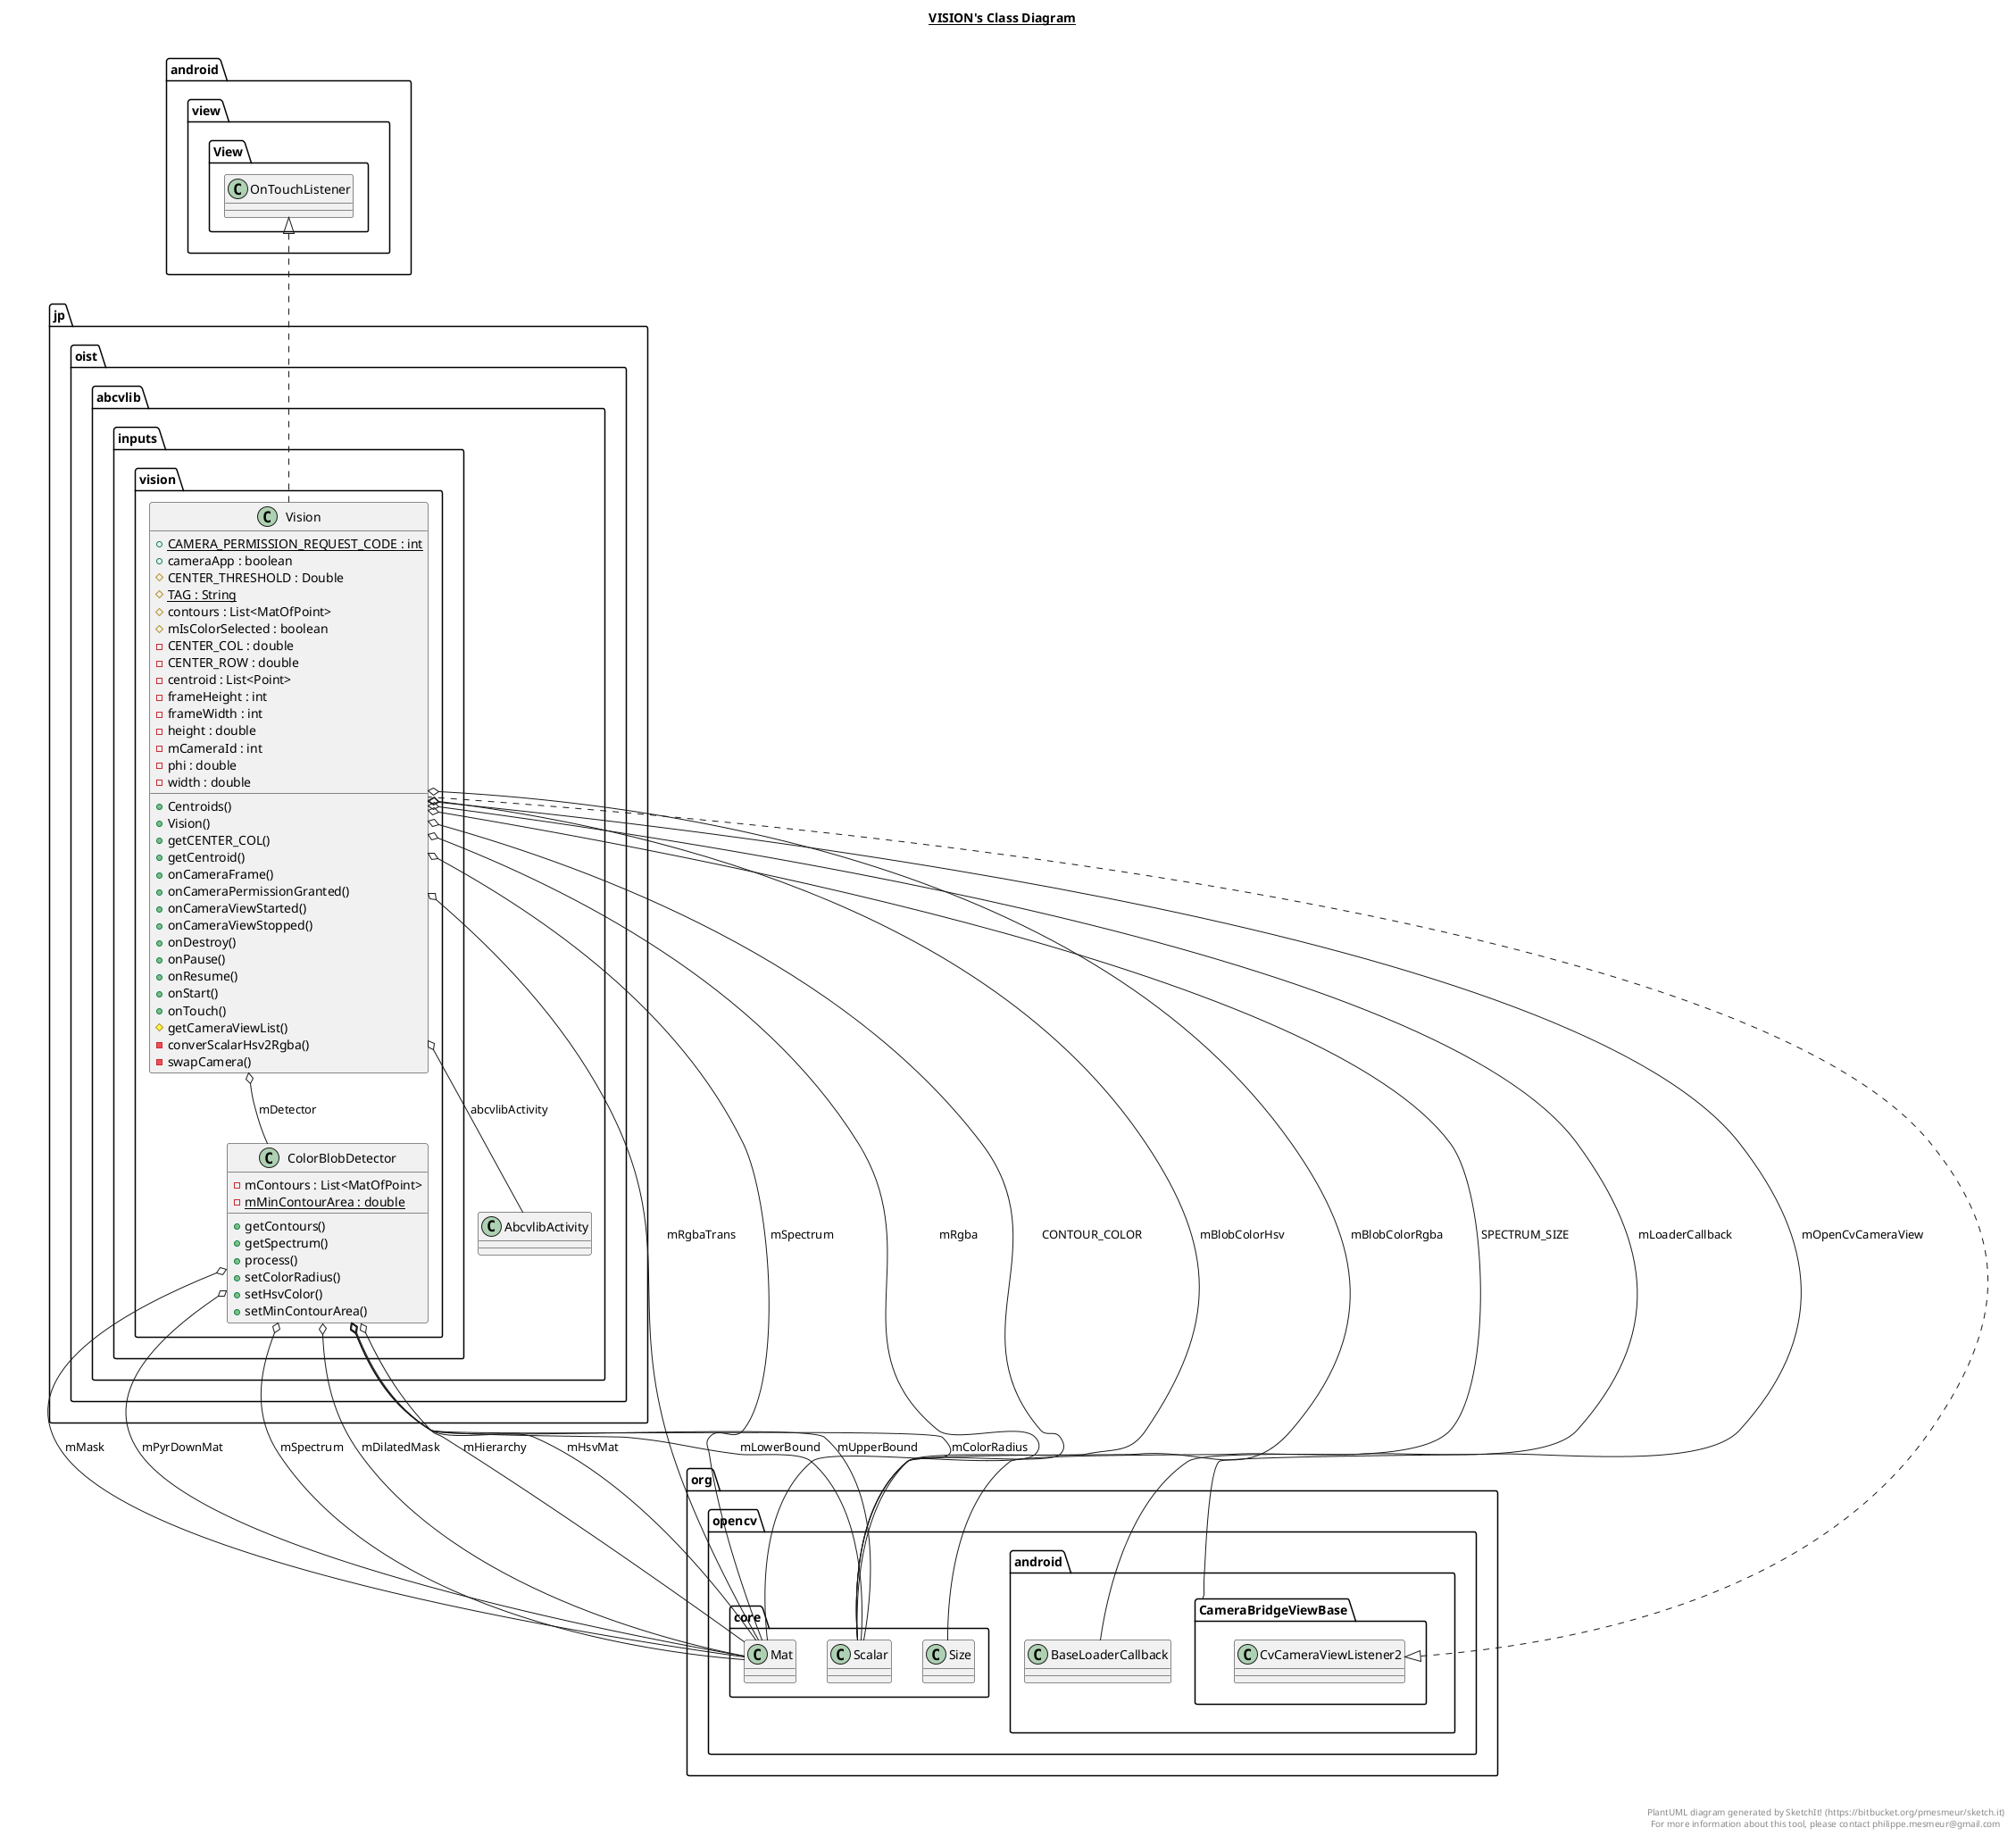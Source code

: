@startuml

title __VISION's Class Diagram__\n

  namespace jp.oist.abcvlib {
    namespace inputs {
      namespace vision {
        class jp.oist.abcvlib.inputs.vision.ColorBlobDetector {
            - mContours : List<MatOfPoint>
            {static} - mMinContourArea : double
            + getContours()
            + getSpectrum()
            + process()
            + setColorRadius()
            + setHsvColor()
            + setMinContourArea()
        }
      }
    }
  }
  

  namespace jp.oist.abcvlib {
    namespace inputs {
      namespace vision {
        class jp.oist.abcvlib.inputs.vision.Vision {
            {static} + CAMERA_PERMISSION_REQUEST_CODE : int
            + cameraApp : boolean
            # CENTER_THRESHOLD : Double
            {static} # TAG : String
            # contours : List<MatOfPoint>
            # mIsColorSelected : boolean
            - CENTER_COL : double
            - CENTER_ROW : double
            - centroid : List<Point>
            - frameHeight : int
            - frameWidth : int
            - height : double
            - mCameraId : int
            - phi : double
            - width : double
            + Centroids()
            + Vision()
            + getCENTER_COL()
            + getCentroid()
            + onCameraFrame()
            + onCameraPermissionGranted()
            + onCameraViewStarted()
            + onCameraViewStopped()
            + onDestroy()
            + onPause()
            + onResume()
            + onStart()
            + onTouch()
            # getCameraViewList()
            - converScalarHsv2Rgba()
            - swapCamera()
        }
      }
    }
  }
  

  jp.oist.abcvlib.inputs.vision.ColorBlobDetector o-- org.opencv.core.Mat : mDilatedMask
  jp.oist.abcvlib.inputs.vision.ColorBlobDetector o-- org.opencv.core.Mat : mHierarchy
  jp.oist.abcvlib.inputs.vision.ColorBlobDetector o-- org.opencv.core.Mat : mHsvMat
  jp.oist.abcvlib.inputs.vision.ColorBlobDetector o-- org.opencv.core.Mat : mMask
  jp.oist.abcvlib.inputs.vision.ColorBlobDetector o-- org.opencv.core.Mat : mPyrDownMat
  jp.oist.abcvlib.inputs.vision.ColorBlobDetector o-- org.opencv.core.Scalar : mColorRadius
  jp.oist.abcvlib.inputs.vision.ColorBlobDetector o-- org.opencv.core.Scalar : mLowerBound
  jp.oist.abcvlib.inputs.vision.ColorBlobDetector o-- org.opencv.core.Mat : mSpectrum
  jp.oist.abcvlib.inputs.vision.ColorBlobDetector o-- org.opencv.core.Scalar : mUpperBound
  jp.oist.abcvlib.inputs.vision.Vision .up.|> android.view.View.OnTouchListener
  jp.oist.abcvlib.inputs.vision.Vision .up.|> org.opencv.android.CameraBridgeViewBase.CvCameraViewListener2
  jp.oist.abcvlib.inputs.vision.Vision o-- org.opencv.android.CameraBridgeViewBase : mOpenCvCameraView
  jp.oist.abcvlib.inputs.vision.Vision o-- org.opencv.core.Mat : mRgba
  jp.oist.abcvlib.inputs.vision.Vision o-- org.opencv.core.Mat : mRgbaTrans
  jp.oist.abcvlib.inputs.vision.Vision o-- org.opencv.core.Scalar : CONTOUR_COLOR
  jp.oist.abcvlib.inputs.vision.Vision o-- org.opencv.core.Size : SPECTRUM_SIZE
  jp.oist.abcvlib.inputs.vision.Vision o-- org.opencv.core.Scalar : mBlobColorHsv
  jp.oist.abcvlib.inputs.vision.Vision o-- org.opencv.core.Scalar : mBlobColorRgba
  jp.oist.abcvlib.inputs.vision.Vision o-- jp.oist.abcvlib.inputs.vision.ColorBlobDetector : mDetector
  jp.oist.abcvlib.inputs.vision.Vision o-- org.opencv.core.Mat : mSpectrum
  jp.oist.abcvlib.inputs.vision.Vision o-- jp.oist.abcvlib.AbcvlibActivity : abcvlibActivity
  jp.oist.abcvlib.inputs.vision.Vision o-- org.opencv.android.BaseLoaderCallback : mLoaderCallback


right footer


PlantUML diagram generated by SketchIt! (https://bitbucket.org/pmesmeur/sketch.it)
For more information about this tool, please contact philippe.mesmeur@gmail.com
endfooter

@enduml
